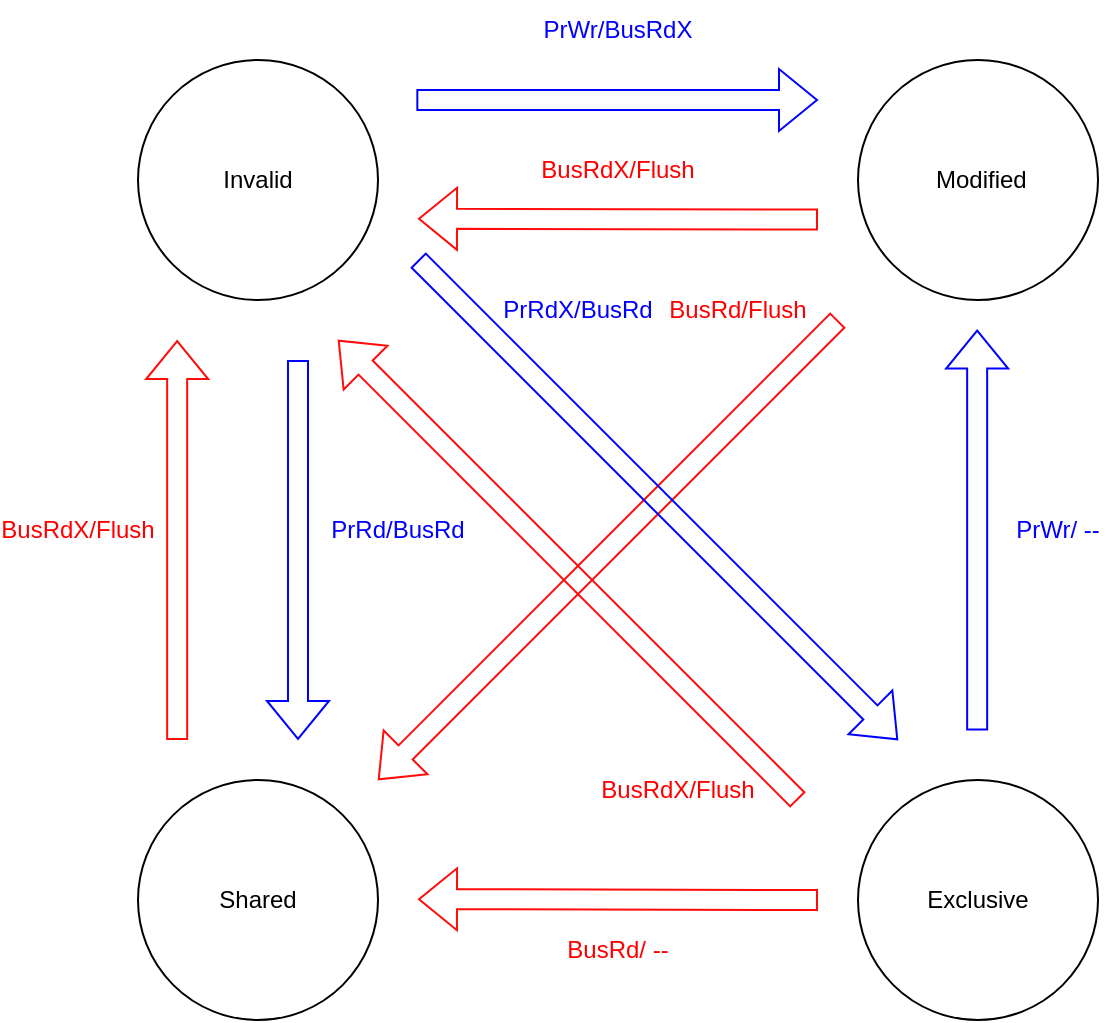 <mxfile version="22.1.4" type="device">
  <diagram name="Page-1" id="vR4PJ1JkCmzbgvIThcy1">
    <mxGraphModel dx="1302" dy="712" grid="1" gridSize="10" guides="1" tooltips="1" connect="1" arrows="1" fold="1" page="1" pageScale="1" pageWidth="850" pageHeight="1100" math="0" shadow="0">
      <root>
        <mxCell id="0" />
        <mxCell id="1" parent="0" />
        <mxCell id="fH2mKaTh9D_EdJipv0Eg-1" value="Invalid" style="ellipse;whiteSpace=wrap;html=1;aspect=fixed;" vertex="1" parent="1">
          <mxGeometry x="120" y="160" width="120" height="120" as="geometry" />
        </mxCell>
        <mxCell id="fH2mKaTh9D_EdJipv0Eg-2" value="Shared" style="ellipse;whiteSpace=wrap;html=1;aspect=fixed;" vertex="1" parent="1">
          <mxGeometry x="120" y="520" width="120" height="120" as="geometry" />
        </mxCell>
        <mxCell id="fH2mKaTh9D_EdJipv0Eg-3" value="Exclusive" style="ellipse;whiteSpace=wrap;html=1;aspect=fixed;" vertex="1" parent="1">
          <mxGeometry x="480" y="520" width="120" height="120" as="geometry" />
        </mxCell>
        <mxCell id="fH2mKaTh9D_EdJipv0Eg-4" value="&amp;nbsp;Modified" style="ellipse;whiteSpace=wrap;html=1;aspect=fixed;" vertex="1" parent="1">
          <mxGeometry x="480" y="160" width="120" height="120" as="geometry" />
        </mxCell>
        <mxCell id="fH2mKaTh9D_EdJipv0Eg-5" value="" style="shape=flexArrow;endArrow=classic;html=1;rounded=0;strokeColor=#ff0b0b;" edge="1" parent="1">
          <mxGeometry width="50" height="50" relative="1" as="geometry">
            <mxPoint x="460" y="239.79" as="sourcePoint" />
            <mxPoint x="260" y="239.37" as="targetPoint" />
          </mxGeometry>
        </mxCell>
        <mxCell id="fH2mKaTh9D_EdJipv0Eg-6" value="" style="shape=flexArrow;endArrow=classic;html=1;rounded=0;strokeColor=#ff0b0b;" edge="1" parent="1">
          <mxGeometry width="50" height="50" relative="1" as="geometry">
            <mxPoint x="450" y="530" as="sourcePoint" />
            <mxPoint x="220" y="300" as="targetPoint" />
          </mxGeometry>
        </mxCell>
        <mxCell id="fH2mKaTh9D_EdJipv0Eg-7" value="" style="shape=flexArrow;endArrow=classic;html=1;rounded=0;strokeColor=#ff0b0b;" edge="1" parent="1">
          <mxGeometry width="50" height="50" relative="1" as="geometry">
            <mxPoint x="139.58" y="500" as="sourcePoint" />
            <mxPoint x="139.58" y="300" as="targetPoint" />
          </mxGeometry>
        </mxCell>
        <mxCell id="fH2mKaTh9D_EdJipv0Eg-8" value="BusRd/ --" style="text;html=1;strokeColor=none;fillColor=none;align=center;verticalAlign=middle;whiteSpace=wrap;rounded=0;fontColor=#ff0000;" vertex="1" parent="1">
          <mxGeometry x="330" y="590" width="60" height="30" as="geometry" />
        </mxCell>
        <mxCell id="fH2mKaTh9D_EdJipv0Eg-11" value="BusRdX/Flush" style="text;html=1;strokeColor=none;fillColor=none;align=center;verticalAlign=middle;whiteSpace=wrap;rounded=0;fontColor=#ff0000;" vertex="1" parent="1">
          <mxGeometry x="60" y="380" width="60" height="30" as="geometry" />
        </mxCell>
        <mxCell id="fH2mKaTh9D_EdJipv0Eg-12" value="BusRdX/Flush" style="text;html=1;strokeColor=none;fillColor=none;align=center;verticalAlign=middle;whiteSpace=wrap;rounded=0;fontColor=#ff0000;" vertex="1" parent="1">
          <mxGeometry x="330" y="199.79" width="60" height="30" as="geometry" />
        </mxCell>
        <mxCell id="fH2mKaTh9D_EdJipv0Eg-13" value="" style="shape=flexArrow;endArrow=classic;html=1;rounded=0;strokeColor=#ff0b0b;" edge="1" parent="1">
          <mxGeometry width="50" height="50" relative="1" as="geometry">
            <mxPoint x="460" y="580" as="sourcePoint" />
            <mxPoint x="260" y="579.58" as="targetPoint" />
          </mxGeometry>
        </mxCell>
        <mxCell id="fH2mKaTh9D_EdJipv0Eg-14" value="BusRdX/Flush" style="text;html=1;strokeColor=none;fillColor=none;align=center;verticalAlign=middle;whiteSpace=wrap;rounded=0;fontColor=#ff0000;" vertex="1" parent="1">
          <mxGeometry x="360" y="510" width="60" height="30" as="geometry" />
        </mxCell>
        <mxCell id="fH2mKaTh9D_EdJipv0Eg-15" value="" style="shape=flexArrow;endArrow=classic;html=1;rounded=0;strokeColor=#ff0b0b;" edge="1" parent="1">
          <mxGeometry width="50" height="50" relative="1" as="geometry">
            <mxPoint x="470" y="290" as="sourcePoint" />
            <mxPoint x="240" y="520" as="targetPoint" />
          </mxGeometry>
        </mxCell>
        <mxCell id="fH2mKaTh9D_EdJipv0Eg-16" value="BusRd/Flush" style="text;html=1;strokeColor=none;fillColor=none;align=center;verticalAlign=middle;whiteSpace=wrap;rounded=0;fontColor=#ff0000;" vertex="1" parent="1">
          <mxGeometry x="390" y="270" width="60" height="30" as="geometry" />
        </mxCell>
        <mxCell id="fH2mKaTh9D_EdJipv0Eg-17" value="" style="shape=flexArrow;endArrow=classic;html=1;rounded=0;strokeColor=#0000ff;" edge="1" parent="1">
          <mxGeometry width="50" height="50" relative="1" as="geometry">
            <mxPoint x="539.58" y="495.21" as="sourcePoint" />
            <mxPoint x="539.58" y="294.79" as="targetPoint" />
          </mxGeometry>
        </mxCell>
        <mxCell id="fH2mKaTh9D_EdJipv0Eg-19" value="" style="shape=flexArrow;endArrow=classic;html=1;rounded=0;strokeColor=#0000ff;" edge="1" parent="1">
          <mxGeometry width="50" height="50" relative="1" as="geometry">
            <mxPoint x="200" y="310" as="sourcePoint" />
            <mxPoint x="200" y="500" as="targetPoint" />
          </mxGeometry>
        </mxCell>
        <mxCell id="fH2mKaTh9D_EdJipv0Eg-20" value="PrWr/ --" style="text;html=1;strokeColor=none;fillColor=none;align=center;verticalAlign=middle;whiteSpace=wrap;rounded=0;fontColor=#0000ff;" vertex="1" parent="1">
          <mxGeometry x="550" y="380" width="60" height="30" as="geometry" />
        </mxCell>
        <mxCell id="fH2mKaTh9D_EdJipv0Eg-21" value="PrRd/BusRd" style="text;html=1;strokeColor=none;fillColor=none;align=center;verticalAlign=middle;whiteSpace=wrap;rounded=0;fontColor=#0000ff;" vertex="1" parent="1">
          <mxGeometry x="220" y="380" width="60" height="30" as="geometry" />
        </mxCell>
        <mxCell id="fH2mKaTh9D_EdJipv0Eg-22" value="" style="shape=flexArrow;endArrow=classic;html=1;rounded=0;strokeColor=#0000ff;" edge="1" parent="1">
          <mxGeometry width="50" height="50" relative="1" as="geometry">
            <mxPoint x="260" y="260" as="sourcePoint" />
            <mxPoint x="500" y="500" as="targetPoint" />
          </mxGeometry>
        </mxCell>
        <mxCell id="fH2mKaTh9D_EdJipv0Eg-23" value="PrRdX/BusRd" style="text;html=1;strokeColor=none;fillColor=none;align=center;verticalAlign=middle;whiteSpace=wrap;rounded=0;fontColor=#0000ff;" vertex="1" parent="1">
          <mxGeometry x="310" y="270" width="60" height="30" as="geometry" />
        </mxCell>
        <mxCell id="fH2mKaTh9D_EdJipv0Eg-24" value="" style="shape=flexArrow;endArrow=classic;html=1;rounded=0;strokeColor=#0000ff;" edge="1" parent="1">
          <mxGeometry width="50" height="50" relative="1" as="geometry">
            <mxPoint x="259.17" y="180" as="sourcePoint" />
            <mxPoint x="460" y="180" as="targetPoint" />
          </mxGeometry>
        </mxCell>
        <mxCell id="fH2mKaTh9D_EdJipv0Eg-25" value="PrWr/BusRdX" style="text;html=1;strokeColor=none;fillColor=none;align=center;verticalAlign=middle;whiteSpace=wrap;rounded=0;fontColor=#0000ff;" vertex="1" parent="1">
          <mxGeometry x="330" y="130" width="60" height="30" as="geometry" />
        </mxCell>
      </root>
    </mxGraphModel>
  </diagram>
</mxfile>
